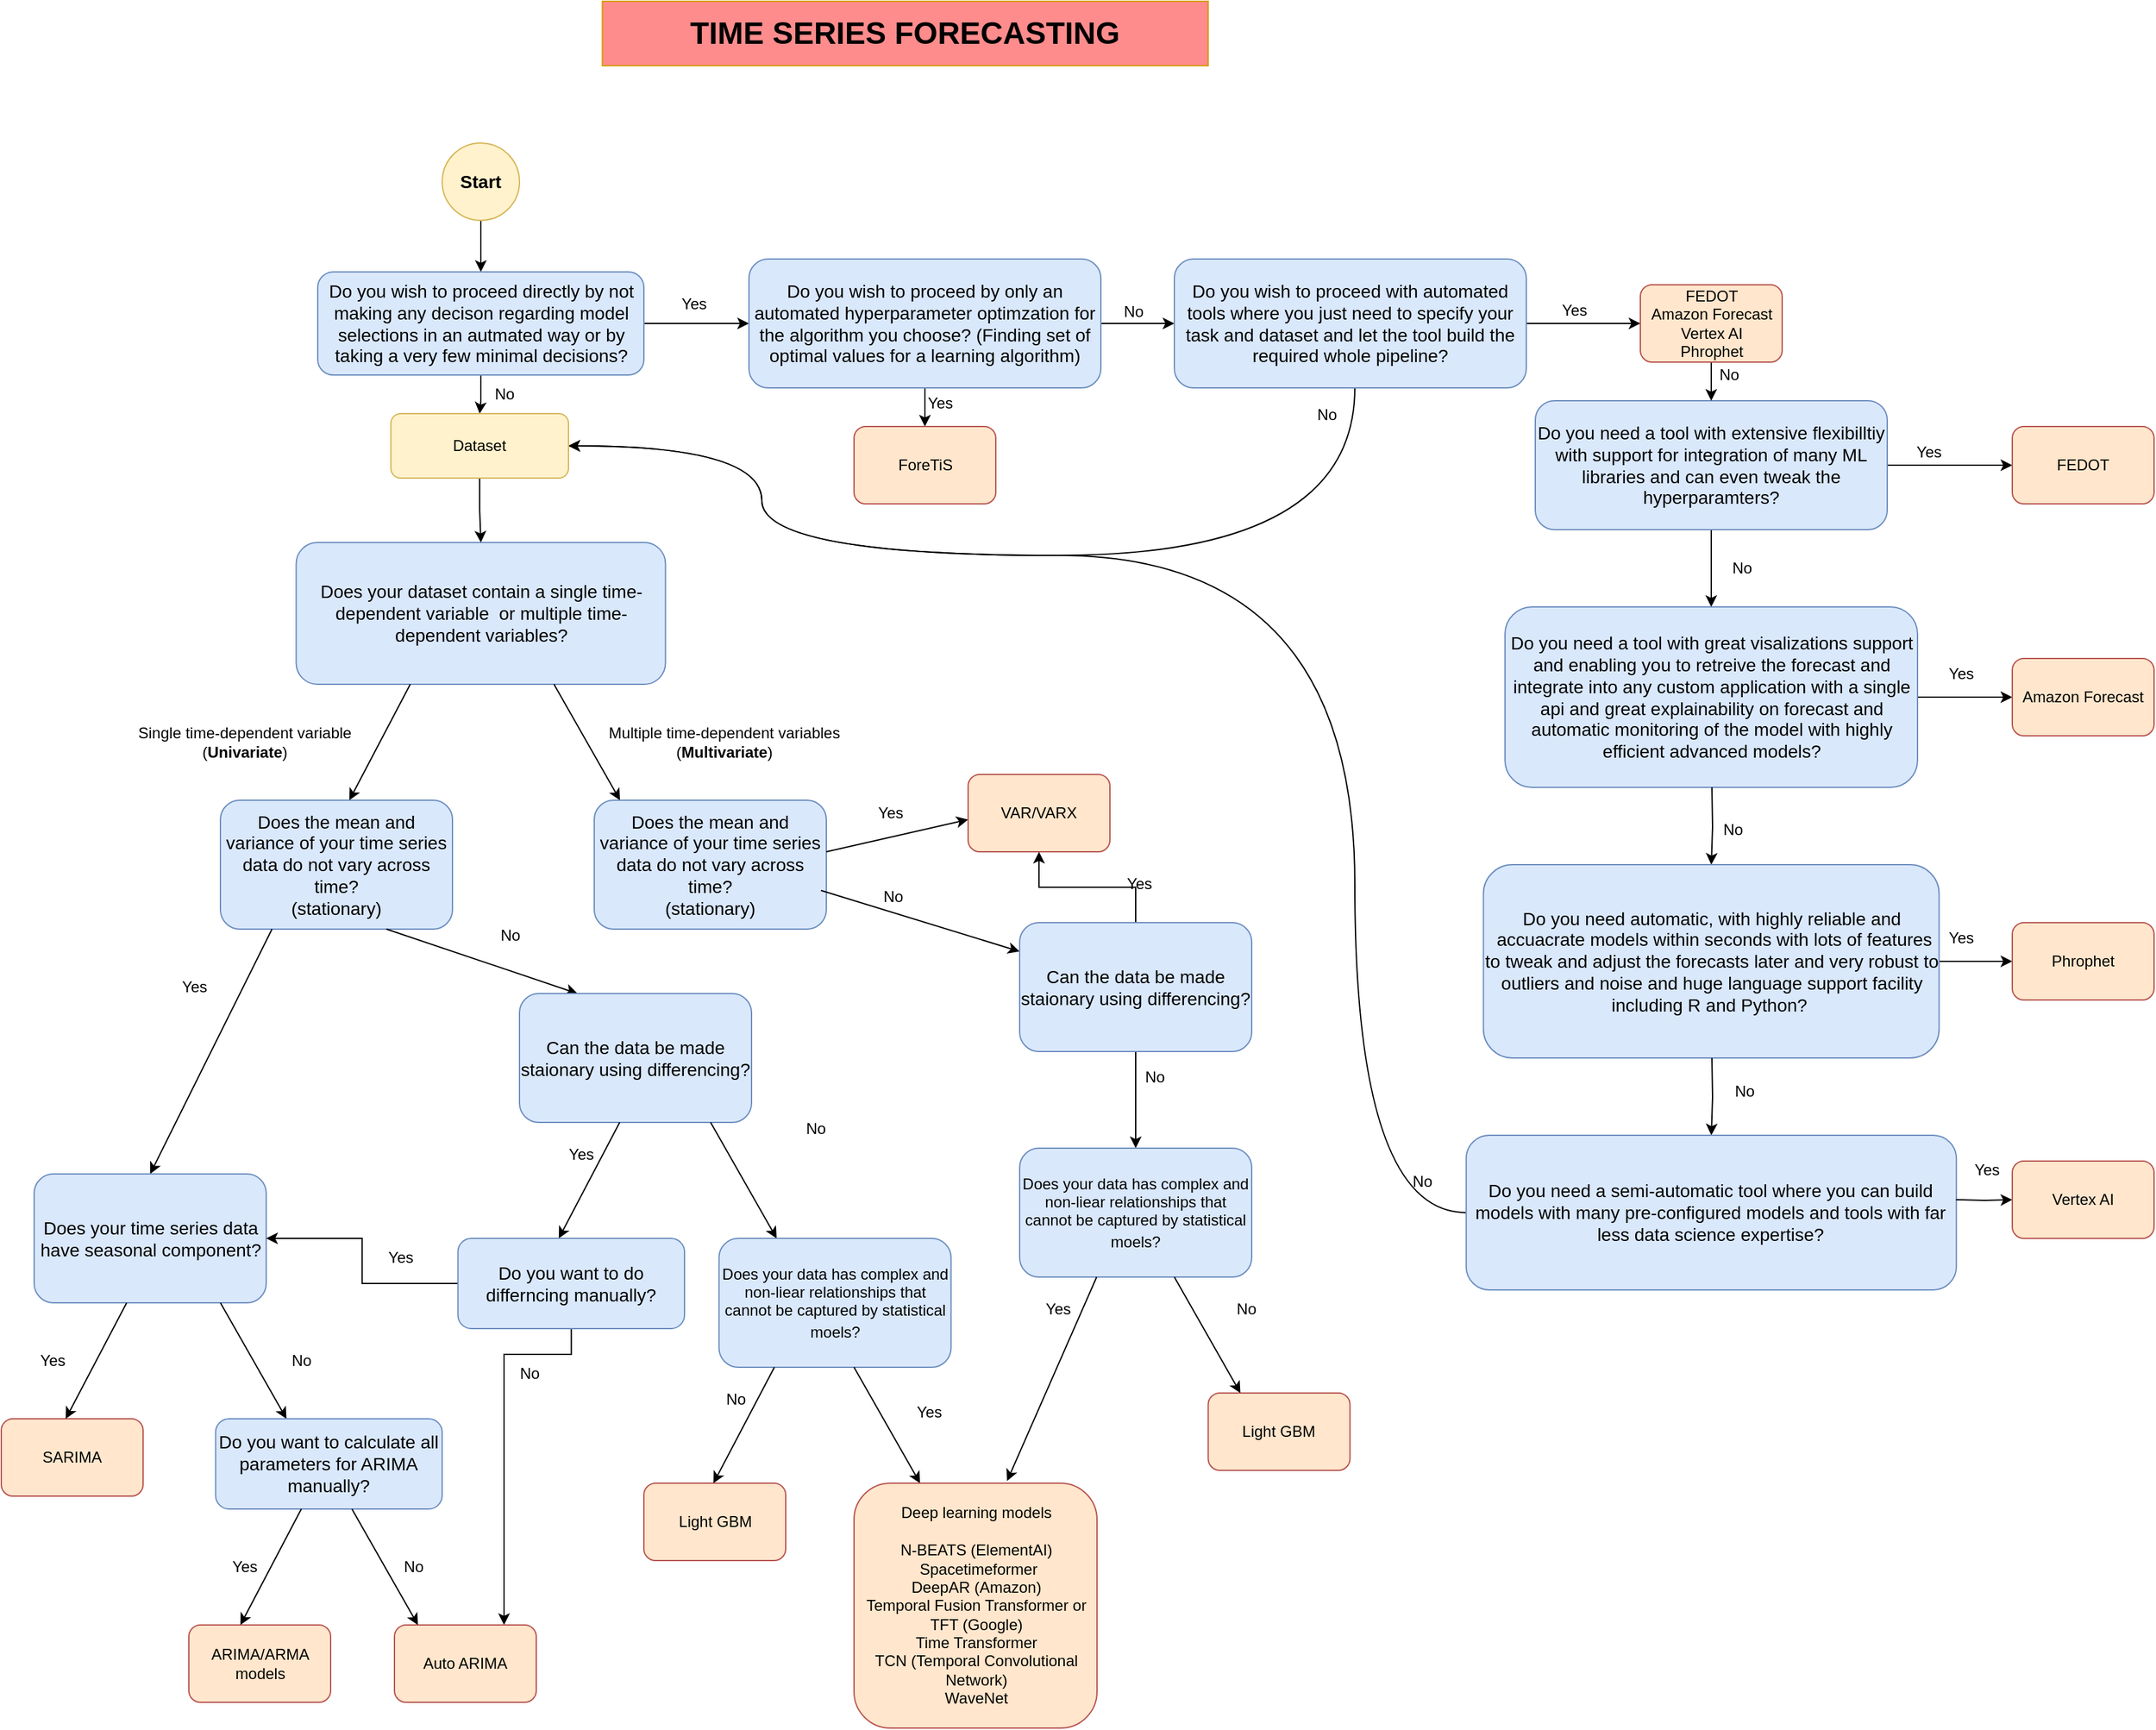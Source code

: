 <mxfile version="21.1.2" type="device" pages="2">
  <diagram id="4YQEj9phIGa9hC_3zy5d" name="Choosing the right algorithm">
    <mxGraphModel dx="3891" dy="3509" grid="1" gridSize="10" guides="1" tooltips="1" connect="1" arrows="1" fold="1" page="1" pageScale="1" pageWidth="850" pageHeight="1100" math="0" shadow="0">
      <root>
        <mxCell id="0" />
        <mxCell id="1" parent="0" />
        <mxCell id="2IgnmtEkopay_nHhhGiI-1" value="&lt;font style=&quot;font-size: 14px;&quot;&gt;Does your dataset contain a single time-dependent variable&amp;nbsp; or multiple time-dependent variables?&lt;/font&gt;&lt;span id=&quot;docs-internal-guid-f29b893a-7fff-4987-e6ef-42943b5d5c42&quot;&gt;&lt;/span&gt;" style="rounded=1;whiteSpace=wrap;html=1;fontSize=12;glass=0;strokeWidth=1;shadow=0;labelBackgroundColor=none;labelBorderColor=none;fillColor=#dae8fc;strokeColor=#6c8ebf;" parent="1" vertex="1">
          <mxGeometry x="258.75" y="120" width="286.5" height="110" as="geometry" />
        </mxCell>
        <mxCell id="2IgnmtEkopay_nHhhGiI-2" style="edgeStyle=orthogonalEdgeStyle;rounded=1;orthogonalLoop=1;jettySize=auto;html=1;labelBackgroundColor=none;fontColor=default;" parent="1" source="2IgnmtEkopay_nHhhGiI-3" edge="1">
          <mxGeometry relative="1" as="geometry">
            <mxPoint x="402.01" y="-90" as="targetPoint" />
          </mxGeometry>
        </mxCell>
        <mxCell id="2IgnmtEkopay_nHhhGiI-3" value="&lt;font style=&quot;font-size: 14px;&quot;&gt;Start&lt;/font&gt;" style="ellipse;whiteSpace=wrap;html=1;aspect=fixed;labelBackgroundColor=none;rounded=1;fillColor=#fff2cc;strokeColor=#d6b656;fontStyle=1" parent="1" vertex="1">
          <mxGeometry x="372" y="-190" width="60" height="60" as="geometry" />
        </mxCell>
        <mxCell id="qyvlEElABItlEMzK2cjT-1" value="" style="endArrow=classic;html=1;rounded=0;" parent="1" edge="1">
          <mxGeometry width="50" height="50" relative="1" as="geometry">
            <mxPoint x="458.75" y="230" as="sourcePoint" />
            <mxPoint x="510" y="320" as="targetPoint" />
          </mxGeometry>
        </mxCell>
        <mxCell id="ttj0mUhFQqshXacOGkfM-5" value="" style="edgeStyle=orthogonalEdgeStyle;rounded=0;orthogonalLoop=1;jettySize=auto;html=1;" parent="1" source="ttj0mUhFQqshXacOGkfM-1" target="ttj0mUhFQqshXacOGkfM-4" edge="1">
          <mxGeometry relative="1" as="geometry" />
        </mxCell>
        <mxCell id="ttj0mUhFQqshXacOGkfM-68" value="" style="edgeStyle=orthogonalEdgeStyle;rounded=0;orthogonalLoop=1;jettySize=auto;html=1;" parent="1" source="ttj0mUhFQqshXacOGkfM-1" target="ttj0mUhFQqshXacOGkfM-67" edge="1">
          <mxGeometry relative="1" as="geometry" />
        </mxCell>
        <mxCell id="ttj0mUhFQqshXacOGkfM-1" value="Do you wish to proceed directly by not making any decison regarding model selections in an autmated way or by taking a very few minimal decisions?" style="rounded=1;whiteSpace=wrap;html=1;fontSize=14;labelBackgroundColor=none;labelBorderColor=none;fillColor=#dae8fc;strokeColor=#6c8ebf;" parent="1" vertex="1">
          <mxGeometry x="275.5" y="-90" width="253" height="80" as="geometry" />
        </mxCell>
        <mxCell id="ttj0mUhFQqshXacOGkfM-9" value="" style="edgeStyle=orthogonalEdgeStyle;rounded=0;orthogonalLoop=1;jettySize=auto;html=1;" parent="1" source="ttj0mUhFQqshXacOGkfM-4" target="ttj0mUhFQqshXacOGkfM-8" edge="1">
          <mxGeometry relative="1" as="geometry" />
        </mxCell>
        <mxCell id="ttj0mUhFQqshXacOGkfM-12" value="" style="edgeStyle=orthogonalEdgeStyle;rounded=0;orthogonalLoop=1;jettySize=auto;html=1;" parent="1" source="ttj0mUhFQqshXacOGkfM-4" target="ttj0mUhFQqshXacOGkfM-11" edge="1">
          <mxGeometry relative="1" as="geometry" />
        </mxCell>
        <mxCell id="ttj0mUhFQqshXacOGkfM-4" value="Do you wish to proceed by only an automated hyperparameter optimzation for the algorithm you choose? (Finding set of optimal values for a learning algorithm)" style="rounded=1;whiteSpace=wrap;html=1;fontSize=14;labelBackgroundColor=none;labelBorderColor=none;fillColor=#dae8fc;strokeColor=#6c8ebf;" parent="1" vertex="1">
          <mxGeometry x="610" y="-100" width="273" height="100" as="geometry" />
        </mxCell>
        <mxCell id="ttj0mUhFQqshXacOGkfM-8" value="ForeTiS" style="rounded=1;whiteSpace=wrap;html=1;fontSize=12;glass=0;strokeWidth=1;shadow=0;labelBackgroundColor=none;labelBorderColor=none;fillColor=#FFE6CC;strokeColor=#b85450;" parent="1" vertex="1">
          <mxGeometry x="691.5" y="30" width="110" height="60" as="geometry" />
        </mxCell>
        <mxCell id="ttj0mUhFQqshXacOGkfM-22" value="" style="edgeStyle=orthogonalEdgeStyle;rounded=0;orthogonalLoop=1;jettySize=auto;html=1;" parent="1" source="ttj0mUhFQqshXacOGkfM-11" target="ttj0mUhFQqshXacOGkfM-21" edge="1">
          <mxGeometry relative="1" as="geometry" />
        </mxCell>
        <mxCell id="UJNGHUEvzthsAVmMcKSW-1" style="edgeStyle=orthogonalEdgeStyle;orthogonalLoop=1;jettySize=auto;html=1;entryX=1;entryY=0.5;entryDx=0;entryDy=0;curved=1;" parent="1" source="ttj0mUhFQqshXacOGkfM-11" target="ttj0mUhFQqshXacOGkfM-67" edge="1">
          <mxGeometry relative="1" as="geometry">
            <Array as="points">
              <mxPoint x="1080" y="130" />
              <mxPoint x="620" y="130" />
              <mxPoint x="620" y="45" />
            </Array>
          </mxGeometry>
        </mxCell>
        <mxCell id="ttj0mUhFQqshXacOGkfM-11" value="Do you wish to proceed with automated tools where you just need to specify your task and dataset and let the tool build the required whole pipeline?" style="rounded=1;whiteSpace=wrap;html=1;fontSize=14;labelBackgroundColor=none;labelBorderColor=none;fillColor=#dae8fc;strokeColor=#6c8ebf;" parent="1" vertex="1">
          <mxGeometry x="940" y="-100" width="273" height="100" as="geometry" />
        </mxCell>
        <mxCell id="ttj0mUhFQqshXacOGkfM-25" value="" style="edgeStyle=orthogonalEdgeStyle;rounded=0;orthogonalLoop=1;jettySize=auto;html=1;" parent="1" source="ttj0mUhFQqshXacOGkfM-18" target="ttj0mUhFQqshXacOGkfM-24" edge="1">
          <mxGeometry relative="1" as="geometry" />
        </mxCell>
        <mxCell id="ttj0mUhFQqshXacOGkfM-28" value="" style="edgeStyle=orthogonalEdgeStyle;rounded=0;orthogonalLoop=1;jettySize=auto;html=1;" parent="1" source="ttj0mUhFQqshXacOGkfM-18" target="ttj0mUhFQqshXacOGkfM-20" edge="1">
          <mxGeometry relative="1" as="geometry" />
        </mxCell>
        <mxCell id="ttj0mUhFQqshXacOGkfM-18" value="Do you need a tool with extensive flexibilltiy with support for integration of many ML libraries and can even tweak the hyperparamters?" style="rounded=1;whiteSpace=wrap;html=1;fontSize=14;labelBackgroundColor=none;labelBorderColor=none;fillColor=#dae8fc;strokeColor=#6c8ebf;" parent="1" vertex="1">
          <mxGeometry x="1220" y="10" width="273" height="100" as="geometry" />
        </mxCell>
        <mxCell id="ttj0mUhFQqshXacOGkfM-32" value="" style="edgeStyle=orthogonalEdgeStyle;rounded=0;orthogonalLoop=1;jettySize=auto;html=1;" parent="1" source="ttj0mUhFQqshXacOGkfM-20" target="ttj0mUhFQqshXacOGkfM-31" edge="1">
          <mxGeometry relative="1" as="geometry" />
        </mxCell>
        <mxCell id="ttj0mUhFQqshXacOGkfM-20" value="Do you need a tool with great visalizations support and enabling you to retreive the forecast and integrate into any custom application with a single api and great explainability on forecast and automatic monitoring of the model with highly efficient advanced models?" style="rounded=1;whiteSpace=wrap;html=1;fontSize=14;labelBackgroundColor=none;labelBorderColor=none;fillColor=#dae8fc;strokeColor=#6c8ebf;" parent="1" vertex="1">
          <mxGeometry x="1196.5" y="170" width="320" height="140" as="geometry" />
        </mxCell>
        <mxCell id="ttj0mUhFQqshXacOGkfM-23" value="" style="edgeStyle=orthogonalEdgeStyle;rounded=0;orthogonalLoop=1;jettySize=auto;html=1;" parent="1" source="ttj0mUhFQqshXacOGkfM-21" target="ttj0mUhFQqshXacOGkfM-18" edge="1">
          <mxGeometry relative="1" as="geometry" />
        </mxCell>
        <mxCell id="ttj0mUhFQqshXacOGkfM-21" value="FEDOT&lt;br&gt;Amazon Forecast&lt;br&gt;Vertex AI&lt;br&gt;Phrophet" style="rounded=1;whiteSpace=wrap;html=1;fontSize=12;glass=0;strokeWidth=1;shadow=0;labelBackgroundColor=none;labelBorderColor=none;fillColor=#FFE6CC;strokeColor=#b85450;" parent="1" vertex="1">
          <mxGeometry x="1301.5" y="-80" width="110" height="60" as="geometry" />
        </mxCell>
        <UserObject label="FEDOT" link="https://github.com/aimclub/FEDOT" linkTarget="_blank" id="ttj0mUhFQqshXacOGkfM-24">
          <mxCell style="rounded=1;whiteSpace=wrap;html=1;fontSize=12;glass=0;strokeWidth=1;shadow=0;labelBackgroundColor=none;labelBorderColor=none;fillColor=#FFE6CC;strokeColor=#b85450;" parent="1" vertex="1">
            <mxGeometry x="1590" y="30" width="110" height="60" as="geometry" />
          </mxCell>
        </UserObject>
        <UserObject label="Amazon Forecast" link="https://aws.amazon.com/forecast/" linkTarget="_blank" id="ttj0mUhFQqshXacOGkfM-31">
          <mxCell style="rounded=1;whiteSpace=wrap;html=1;fontSize=12;glass=0;strokeWidth=1;shadow=0;labelBackgroundColor=none;labelBorderColor=none;fillColor=#FFE6CC;strokeColor=#b85450;" parent="1" vertex="1">
            <mxGeometry x="1590" y="210" width="110" height="60" as="geometry" />
          </mxCell>
        </UserObject>
        <mxCell id="ttj0mUhFQqshXacOGkfM-33" value="" style="edgeStyle=orthogonalEdgeStyle;rounded=0;orthogonalLoop=1;jettySize=auto;html=1;" parent="1" target="ttj0mUhFQqshXacOGkfM-35" edge="1">
          <mxGeometry relative="1" as="geometry">
            <mxPoint x="1357" y="310" as="sourcePoint" />
          </mxGeometry>
        </mxCell>
        <mxCell id="ttj0mUhFQqshXacOGkfM-38" value="" style="edgeStyle=orthogonalEdgeStyle;rounded=0;orthogonalLoop=1;jettySize=auto;html=1;" parent="1" source="ttj0mUhFQqshXacOGkfM-35" target="ttj0mUhFQqshXacOGkfM-37" edge="1">
          <mxGeometry relative="1" as="geometry" />
        </mxCell>
        <mxCell id="ttj0mUhFQqshXacOGkfM-35" value="Do you need automatic, with highly reliable and&lt;br&gt;&amp;nbsp;accuacrate models within seconds with lots of features to tweak and adjust the forecasts later and very robust to outliers and noise and huge language support facility including R and Python?&amp;nbsp;" style="rounded=1;whiteSpace=wrap;html=1;fontSize=14;labelBackgroundColor=none;labelBorderColor=none;fillColor=#dae8fc;strokeColor=#6c8ebf;" parent="1" vertex="1">
          <mxGeometry x="1179.75" y="370" width="353.5" height="150" as="geometry" />
        </mxCell>
        <UserObject label="Phrophet" link="https://facebook.github.io/prophet/" linkTarget="_blank" id="ttj0mUhFQqshXacOGkfM-37">
          <mxCell style="rounded=1;whiteSpace=wrap;html=1;fontSize=12;glass=0;strokeWidth=1;shadow=0;labelBackgroundColor=none;labelBorderColor=none;fillColor=#FFE6CC;strokeColor=#b85450;" parent="1" vertex="1">
            <mxGeometry x="1590" y="415" width="110" height="60" as="geometry" />
          </mxCell>
        </UserObject>
        <mxCell id="ttj0mUhFQqshXacOGkfM-39" value="" style="edgeStyle=orthogonalEdgeStyle;rounded=0;orthogonalLoop=1;jettySize=auto;html=1;" parent="1" target="ttj0mUhFQqshXacOGkfM-41" edge="1">
          <mxGeometry relative="1" as="geometry">
            <mxPoint x="1357" y="520" as="sourcePoint" />
          </mxGeometry>
        </mxCell>
        <mxCell id="UJNGHUEvzthsAVmMcKSW-4" style="edgeStyle=orthogonalEdgeStyle;orthogonalLoop=1;jettySize=auto;html=1;entryX=1;entryY=0.5;entryDx=0;entryDy=0;curved=1;" parent="1" source="ttj0mUhFQqshXacOGkfM-41" target="ttj0mUhFQqshXacOGkfM-67" edge="1">
          <mxGeometry relative="1" as="geometry">
            <mxPoint x="1080" y="120" as="targetPoint" />
            <Array as="points">
              <mxPoint x="1080" y="640" />
              <mxPoint x="1080" y="130" />
              <mxPoint x="620" y="130" />
              <mxPoint x="620" y="45" />
            </Array>
          </mxGeometry>
        </mxCell>
        <mxCell id="ttj0mUhFQqshXacOGkfM-41" value="Do you need a semi-automatic tool where you can build models with many pre-configured models and tools with far less data science expertise?" style="rounded=1;whiteSpace=wrap;html=1;fontSize=14;labelBackgroundColor=none;labelBorderColor=none;fillColor=#dae8fc;strokeColor=#6c8ebf;" parent="1" vertex="1">
          <mxGeometry x="1166.38" y="580" width="380.25" height="120" as="geometry" />
        </mxCell>
        <mxCell id="ttj0mUhFQqshXacOGkfM-42" value="" style="edgeStyle=orthogonalEdgeStyle;rounded=0;orthogonalLoop=1;jettySize=auto;html=1;" parent="1" target="ttj0mUhFQqshXacOGkfM-43" edge="1">
          <mxGeometry relative="1" as="geometry">
            <mxPoint x="1546.38" y="630" as="sourcePoint" />
          </mxGeometry>
        </mxCell>
        <UserObject label="Vertex AI" link="https://cloud.google.com/vertex-ai" linkTarget="_blank" id="ttj0mUhFQqshXacOGkfM-43">
          <mxCell style="rounded=1;whiteSpace=wrap;html=1;fontSize=12;glass=0;strokeWidth=1;shadow=0;labelBackgroundColor=none;labelBorderColor=none;fillColor=#FFE6CC;strokeColor=#b85450;" parent="1" vertex="1">
            <mxGeometry x="1590" y="600" width="110" height="60" as="geometry" />
          </mxCell>
        </UserObject>
        <mxCell id="ttj0mUhFQqshXacOGkfM-47" value="&lt;font style=&quot;font-size: 12px;&quot;&gt;No&lt;/font&gt;" style="edgeLabel;html=1;align=center;verticalAlign=middle;resizable=0;points=[];fontSize=11;labelBackgroundColor=none;" parent="1" connectable="0" vertex="1">
          <mxGeometry x="1379.997" y="340.0" as="geometry">
            <mxPoint x="2" y="206" as="offset" />
          </mxGeometry>
        </mxCell>
        <mxCell id="ttj0mUhFQqshXacOGkfM-51" value="&lt;font style=&quot;font-size: 12px;&quot;&gt;No&lt;/font&gt;" style="edgeLabel;html=1;align=center;verticalAlign=middle;resizable=0;points=[];fontSize=11;labelBackgroundColor=none;" parent="1" connectable="0" vertex="1">
          <mxGeometry x="739.997" y="130.0" as="geometry">
            <mxPoint x="168" y="-189" as="offset" />
          </mxGeometry>
        </mxCell>
        <mxCell id="ttj0mUhFQqshXacOGkfM-52" value="&lt;font style=&quot;font-size: 12px;&quot;&gt;No&lt;/font&gt;" style="edgeLabel;html=1;align=center;verticalAlign=middle;resizable=0;points=[];fontSize=11;labelBackgroundColor=none;" parent="1" connectable="0" vertex="1">
          <mxGeometry x="1369.997" y="-10.0" as="geometry" />
        </mxCell>
        <mxCell id="ttj0mUhFQqshXacOGkfM-53" value="&lt;font style=&quot;font-size: 12px;&quot;&gt;No&lt;/font&gt;" style="edgeLabel;html=1;align=center;verticalAlign=middle;resizable=0;points=[];fontSize=11;labelBackgroundColor=none;" parent="1" connectable="0" vertex="1">
          <mxGeometry x="1379.997" y="140.0" as="geometry" />
        </mxCell>
        <mxCell id="ttj0mUhFQqshXacOGkfM-55" value="&lt;font style=&quot;font-size: 12px;&quot;&gt;Yes&lt;/font&gt;" style="edgeLabel;html=1;align=center;verticalAlign=middle;resizable=0;points=[];fontSize=11;labelBackgroundColor=none;" parent="1" connectable="0" vertex="1">
          <mxGeometry x="780" y="130" as="geometry">
            <mxPoint x="-22" y="-118" as="offset" />
          </mxGeometry>
        </mxCell>
        <mxCell id="ttj0mUhFQqshXacOGkfM-56" value="&lt;font style=&quot;font-size: 12px;&quot;&gt;Yes&lt;/font&gt;" style="edgeLabel;html=1;align=center;verticalAlign=middle;resizable=0;points=[];fontSize=11;labelBackgroundColor=none;" parent="1" connectable="0" vertex="1">
          <mxGeometry x="1250" y="-60" as="geometry" />
        </mxCell>
        <mxCell id="ttj0mUhFQqshXacOGkfM-58" value="&lt;font style=&quot;font-size: 12px;&quot;&gt;Yes&lt;/font&gt;" style="edgeLabel;html=1;align=center;verticalAlign=middle;resizable=0;points=[];fontSize=11;labelBackgroundColor=none;" parent="1" connectable="0" vertex="1">
          <mxGeometry x="1340" y="410" as="geometry">
            <mxPoint x="185" y="-360" as="offset" />
          </mxGeometry>
        </mxCell>
        <mxCell id="ttj0mUhFQqshXacOGkfM-59" value="&lt;font style=&quot;font-size: 12px;&quot;&gt;Yes&lt;/font&gt;" style="edgeLabel;html=1;align=center;verticalAlign=middle;resizable=0;points=[];fontSize=11;labelBackgroundColor=none;" parent="1" connectable="0" vertex="1">
          <mxGeometry x="710" y="670" as="geometry">
            <mxPoint x="840" y="-243" as="offset" />
          </mxGeometry>
        </mxCell>
        <mxCell id="ttj0mUhFQqshXacOGkfM-69" value="" style="edgeStyle=orthogonalEdgeStyle;rounded=0;orthogonalLoop=1;jettySize=auto;html=1;" parent="1" source="ttj0mUhFQqshXacOGkfM-67" target="2IgnmtEkopay_nHhhGiI-1" edge="1">
          <mxGeometry relative="1" as="geometry" />
        </mxCell>
        <mxCell id="ttj0mUhFQqshXacOGkfM-67" value="Dataset" style="rounded=1;whiteSpace=wrap;html=1;fontSize=12;glass=0;strokeWidth=1;shadow=0;labelBackgroundColor=none;labelBorderColor=none;fillColor=#fff2cc;strokeColor=#d6b656;" parent="1" vertex="1">
          <mxGeometry x="332.24" y="20" width="137.76" height="50" as="geometry" />
        </mxCell>
        <mxCell id="ttj0mUhFQqshXacOGkfM-79" value="&lt;font style=&quot;font-size: 12px;&quot;&gt;Yes&lt;/font&gt;" style="edgeLabel;html=1;align=center;verticalAlign=middle;resizable=0;points=[];fontSize=11;labelBackgroundColor=none;" parent="1" connectable="0" vertex="1">
          <mxGeometry x="730" y="850" as="geometry">
            <mxPoint x="840" y="-243" as="offset" />
          </mxGeometry>
        </mxCell>
        <mxCell id="ttj0mUhFQqshXacOGkfM-80" value="&lt;font style=&quot;font-size: 12px;&quot;&gt;Yes&lt;/font&gt;" style="edgeLabel;html=1;align=center;verticalAlign=middle;resizable=0;points=[];fontSize=11;labelBackgroundColor=none;" parent="1" connectable="0" vertex="1">
          <mxGeometry x="710" y="465" as="geometry">
            <mxPoint x="840" y="-243" as="offset" />
          </mxGeometry>
        </mxCell>
        <mxCell id="ttj0mUhFQqshXacOGkfM-81" value="" style="endArrow=classic;html=1;rounded=0;" parent="1" edge="1">
          <mxGeometry width="50" height="50" relative="1" as="geometry">
            <mxPoint x="347.25" y="230" as="sourcePoint" />
            <mxPoint x="300" y="320" as="targetPoint" />
          </mxGeometry>
        </mxCell>
        <mxCell id="ttj0mUhFQqshXacOGkfM-84" value="Single time-dependent variable (&lt;b&gt;Univariate&lt;/b&gt;)" style="text;html=1;strokeColor=none;fillColor=none;align=center;verticalAlign=middle;whiteSpace=wrap;rounded=0;" parent="1" vertex="1">
          <mxGeometry x="130" y="260" width="178.25" height="30" as="geometry" />
        </mxCell>
        <mxCell id="ttj0mUhFQqshXacOGkfM-85" value="Multiple time-dependent variables (&lt;b&gt;Multivariate&lt;/b&gt;)" style="text;html=1;strokeColor=none;fillColor=none;align=center;verticalAlign=middle;whiteSpace=wrap;rounded=0;" parent="1" vertex="1">
          <mxGeometry x="492" y="260" width="198" height="30" as="geometry" />
        </mxCell>
        <mxCell id="ttj0mUhFQqshXacOGkfM-86" value="&lt;span style=&quot;font-size: 14px;&quot;&gt;Does the mean and variance of your time series data do not vary across time?&lt;br&gt;(stationary)&lt;br&gt;&lt;/span&gt;" style="rounded=1;whiteSpace=wrap;html=1;fontSize=12;glass=0;strokeWidth=1;shadow=0;labelBackgroundColor=none;labelBorderColor=none;fillColor=#dae8fc;strokeColor=#6c8ebf;" parent="1" vertex="1">
          <mxGeometry x="200" y="320" width="180" height="100" as="geometry" />
        </mxCell>
        <mxCell id="ttj0mUhFQqshXacOGkfM-87" value="" style="endArrow=classic;html=1;rounded=0;entryX=0.5;entryY=0;entryDx=0;entryDy=0;" parent="1" target="ttj0mUhFQqshXacOGkfM-89" edge="1">
          <mxGeometry width="50" height="50" relative="1" as="geometry">
            <mxPoint x="240" y="420" as="sourcePoint" />
            <mxPoint x="192.75" y="510" as="targetPoint" />
          </mxGeometry>
        </mxCell>
        <mxCell id="ttj0mUhFQqshXacOGkfM-88" value="SARIMA" style="rounded=1;whiteSpace=wrap;html=1;fontSize=12;glass=0;strokeWidth=1;shadow=0;labelBackgroundColor=none;labelBorderColor=none;fillColor=#FFE6CC;strokeColor=#b85450;" parent="1" vertex="1">
          <mxGeometry x="30" y="800" width="110" height="60" as="geometry" />
        </mxCell>
        <mxCell id="ttj0mUhFQqshXacOGkfM-89" value="&lt;span style=&quot;font-size: 14px;&quot;&gt;Does your time series data have seasonal component?&lt;br&gt;&lt;/span&gt;" style="rounded=1;whiteSpace=wrap;html=1;fontSize=12;glass=0;strokeWidth=1;shadow=0;labelBackgroundColor=none;labelBorderColor=none;fillColor=#dae8fc;strokeColor=#6c8ebf;" parent="1" vertex="1">
          <mxGeometry x="55.5" y="610" width="180" height="100" as="geometry" />
        </mxCell>
        <mxCell id="ttj0mUhFQqshXacOGkfM-123" value="&lt;font style=&quot;font-size: 12px;&quot;&gt;No&lt;/font&gt;" style="edgeLabel;html=1;align=center;verticalAlign=middle;resizable=0;points=[];fontSize=11;labelBackgroundColor=none;" parent="1" connectable="0" vertex="1">
          <mxGeometry x="704.25" y="440" as="geometry">
            <mxPoint x="668" y="-97" as="offset" />
          </mxGeometry>
        </mxCell>
        <mxCell id="ttj0mUhFQqshXacOGkfM-124" value="&lt;font style=&quot;font-size: 12px;&quot;&gt;No&lt;/font&gt;" style="edgeLabel;html=1;align=center;verticalAlign=middle;resizable=0;points=[];fontSize=11;labelBackgroundColor=none;" parent="1" connectable="0" vertex="1">
          <mxGeometry x="564.25" y="520" as="geometry">
            <mxPoint x="-145" y="-515" as="offset" />
          </mxGeometry>
        </mxCell>
        <mxCell id="ttj0mUhFQqshXacOGkfM-129" value="" style="endArrow=classic;html=1;rounded=0;" parent="1" edge="1">
          <mxGeometry width="50" height="50" relative="1" as="geometry">
            <mxPoint x="127.25" y="710" as="sourcePoint" />
            <mxPoint x="80" y="800" as="targetPoint" />
          </mxGeometry>
        </mxCell>
        <mxCell id="ttj0mUhFQqshXacOGkfM-130" value="ARIMA/ARMA models" style="rounded=1;whiteSpace=wrap;html=1;fontSize=12;glass=0;strokeWidth=1;shadow=0;labelBackgroundColor=none;labelBorderColor=none;fillColor=#FFE6CC;strokeColor=#b85450;" parent="1" vertex="1">
          <mxGeometry x="175.5" y="960" width="110" height="60" as="geometry" />
        </mxCell>
        <mxCell id="ttj0mUhFQqshXacOGkfM-131" value="Yes" style="text;html=1;strokeColor=none;fillColor=none;align=center;verticalAlign=middle;whiteSpace=wrap;rounded=0;" parent="1" vertex="1">
          <mxGeometry x="40" y="740" width="60" height="30" as="geometry" />
        </mxCell>
        <mxCell id="ttj0mUhFQqshXacOGkfM-132" value="Yes" style="text;html=1;strokeColor=none;fillColor=none;align=center;verticalAlign=middle;whiteSpace=wrap;rounded=0;" parent="1" vertex="1">
          <mxGeometry x="150" y="450" width="60" height="30" as="geometry" />
        </mxCell>
        <mxCell id="ttj0mUhFQqshXacOGkfM-133" value="" style="endArrow=classic;html=1;rounded=0;entryX=0.25;entryY=0;entryDx=0;entryDy=0;" parent="1" target="ttj0mUhFQqshXacOGkfM-136" edge="1">
          <mxGeometry width="50" height="50" relative="1" as="geometry">
            <mxPoint x="328.75" y="420" as="sourcePoint" />
            <mxPoint x="380" y="510" as="targetPoint" />
          </mxGeometry>
        </mxCell>
        <mxCell id="ttj0mUhFQqshXacOGkfM-134" value="No" style="text;html=1;strokeColor=none;fillColor=none;align=center;verticalAlign=middle;whiteSpace=wrap;rounded=0;" parent="1" vertex="1">
          <mxGeometry x="395" y="410" width="60" height="30" as="geometry" />
        </mxCell>
        <mxCell id="ttj0mUhFQqshXacOGkfM-136" value="&lt;span style=&quot;font-size: 14px;&quot;&gt;Can the data be made staionary using differencing?&lt;br&gt;&lt;/span&gt;" style="rounded=1;whiteSpace=wrap;html=1;fontSize=12;glass=0;strokeWidth=1;shadow=0;labelBackgroundColor=none;labelBorderColor=none;fillColor=#dae8fc;strokeColor=#6c8ebf;" parent="1" vertex="1">
          <mxGeometry x="432" y="470" width="180" height="100" as="geometry" />
        </mxCell>
        <mxCell id="ttj0mUhFQqshXacOGkfM-138" value="" style="endArrow=classic;html=1;rounded=0;" parent="1" edge="1">
          <mxGeometry width="50" height="50" relative="1" as="geometry">
            <mxPoint x="200" y="710" as="sourcePoint" />
            <mxPoint x="251.25" y="800" as="targetPoint" />
          </mxGeometry>
        </mxCell>
        <mxCell id="ttj0mUhFQqshXacOGkfM-139" value="No" style="text;html=1;strokeColor=none;fillColor=none;align=center;verticalAlign=middle;whiteSpace=wrap;rounded=0;" parent="1" vertex="1">
          <mxGeometry x="233" y="740" width="60" height="30" as="geometry" />
        </mxCell>
        <mxCell id="ttj0mUhFQqshXacOGkfM-141" value="Yes" style="text;html=1;strokeColor=none;fillColor=none;align=center;verticalAlign=middle;whiteSpace=wrap;rounded=0;" parent="1" vertex="1">
          <mxGeometry x="410" y="580" width="140" height="30" as="geometry" />
        </mxCell>
        <mxCell id="ttj0mUhFQqshXacOGkfM-142" value="" style="endArrow=classic;html=1;rounded=0;" parent="1" edge="1">
          <mxGeometry width="50" height="50" relative="1" as="geometry">
            <mxPoint x="580.25" y="570" as="sourcePoint" />
            <mxPoint x="631.5" y="660" as="targetPoint" />
          </mxGeometry>
        </mxCell>
        <mxCell id="ttj0mUhFQqshXacOGkfM-143" value="No" style="text;html=1;strokeColor=none;fillColor=none;align=center;verticalAlign=middle;whiteSpace=wrap;rounded=0;" parent="1" vertex="1">
          <mxGeometry x="631.5" y="560" width="60" height="30" as="geometry" />
        </mxCell>
        <mxCell id="ttj0mUhFQqshXacOGkfM-149" value="" style="endArrow=classic;html=1;rounded=0;" parent="1" edge="1">
          <mxGeometry width="50" height="50" relative="1" as="geometry">
            <mxPoint x="509.72" y="570" as="sourcePoint" />
            <mxPoint x="462.47" y="660" as="targetPoint" />
          </mxGeometry>
        </mxCell>
        <mxCell id="ttj0mUhFQqshXacOGkfM-152" style="edgeStyle=orthogonalEdgeStyle;rounded=0;orthogonalLoop=1;jettySize=auto;html=1;entryX=1;entryY=0.5;entryDx=0;entryDy=0;" parent="1" source="ttj0mUhFQqshXacOGkfM-150" target="ttj0mUhFQqshXacOGkfM-89" edge="1">
          <mxGeometry relative="1" as="geometry" />
        </mxCell>
        <mxCell id="ttj0mUhFQqshXacOGkfM-156" value="" style="edgeStyle=orthogonalEdgeStyle;rounded=0;orthogonalLoop=1;jettySize=auto;html=1;" parent="1" source="ttj0mUhFQqshXacOGkfM-150" target="ttj0mUhFQqshXacOGkfM-155" edge="1">
          <mxGeometry relative="1" as="geometry">
            <Array as="points">
              <mxPoint x="472" y="750" />
              <mxPoint x="420" y="750" />
            </Array>
          </mxGeometry>
        </mxCell>
        <mxCell id="ttj0mUhFQqshXacOGkfM-150" value="&lt;span style=&quot;font-size: 14px;&quot;&gt;Do you want to do differncing manually?&lt;br&gt;&lt;/span&gt;" style="rounded=1;whiteSpace=wrap;html=1;fontSize=12;glass=0;strokeWidth=1;shadow=0;labelBackgroundColor=none;labelBorderColor=none;fillColor=#dae8fc;strokeColor=#6c8ebf;" parent="1" vertex="1">
          <mxGeometry x="384.25" y="660" width="175.75" height="70" as="geometry" />
        </mxCell>
        <mxCell id="ttj0mUhFQqshXacOGkfM-153" value="Yes" style="text;html=1;strokeColor=none;fillColor=none;align=center;verticalAlign=middle;whiteSpace=wrap;rounded=0;" parent="1" vertex="1">
          <mxGeometry x="270" y="660" width="140" height="30" as="geometry" />
        </mxCell>
        <mxCell id="ttj0mUhFQqshXacOGkfM-155" value="Auto ARIMA" style="rounded=1;whiteSpace=wrap;html=1;fontSize=12;glass=0;strokeWidth=1;shadow=0;labelBackgroundColor=none;labelBorderColor=none;fillColor=#FFE6CC;strokeColor=#b85450;" parent="1" vertex="1">
          <mxGeometry x="335" y="960" width="110" height="60" as="geometry" />
        </mxCell>
        <mxCell id="ttj0mUhFQqshXacOGkfM-157" value="No" style="text;html=1;strokeColor=none;fillColor=none;align=center;verticalAlign=middle;whiteSpace=wrap;rounded=0;" parent="1" vertex="1">
          <mxGeometry x="409.99" y="750" width="60" height="30" as="geometry" />
        </mxCell>
        <mxCell id="ttj0mUhFQqshXacOGkfM-158" value="&lt;span style=&quot;font-size: 14px;&quot;&gt;Do you want to calculate all parameters for ARIMA manually?&lt;br&gt;&lt;/span&gt;" style="rounded=1;whiteSpace=wrap;html=1;fontSize=12;glass=0;strokeWidth=1;shadow=0;labelBackgroundColor=none;labelBorderColor=none;fillColor=#dae8fc;strokeColor=#6c8ebf;" parent="1" vertex="1">
          <mxGeometry x="196.25" y="800" width="175.75" height="70" as="geometry" />
        </mxCell>
        <mxCell id="ttj0mUhFQqshXacOGkfM-159" value="" style="endArrow=classic;html=1;rounded=0;" parent="1" edge="1">
          <mxGeometry width="50" height="50" relative="1" as="geometry">
            <mxPoint x="262.75" y="870" as="sourcePoint" />
            <mxPoint x="215.5" y="960" as="targetPoint" />
          </mxGeometry>
        </mxCell>
        <mxCell id="ttj0mUhFQqshXacOGkfM-160" value="Yes" style="text;html=1;strokeColor=none;fillColor=none;align=center;verticalAlign=middle;whiteSpace=wrap;rounded=0;" parent="1" vertex="1">
          <mxGeometry x="189.12" y="900" width="60" height="30" as="geometry" />
        </mxCell>
        <mxCell id="ttj0mUhFQqshXacOGkfM-161" value="" style="endArrow=classic;html=1;rounded=0;" parent="1" edge="1">
          <mxGeometry width="50" height="50" relative="1" as="geometry">
            <mxPoint x="302" y="870" as="sourcePoint" />
            <mxPoint x="353.25" y="960" as="targetPoint" />
          </mxGeometry>
        </mxCell>
        <mxCell id="ttj0mUhFQqshXacOGkfM-162" value="No" style="text;html=1;strokeColor=none;fillColor=none;align=center;verticalAlign=middle;whiteSpace=wrap;rounded=0;" parent="1" vertex="1">
          <mxGeometry x="320" y="900" width="60" height="30" as="geometry" />
        </mxCell>
        <mxCell id="ttj0mUhFQqshXacOGkfM-163" value="Light GBM" style="rounded=1;whiteSpace=wrap;html=1;fontSize=12;glass=0;strokeWidth=1;shadow=0;labelBackgroundColor=none;labelBorderColor=none;fillColor=#FFE6CC;strokeColor=#b85450;" parent="1" vertex="1">
          <mxGeometry x="528.5" y="850" width="110" height="60" as="geometry" />
        </mxCell>
        <mxCell id="ttj0mUhFQqshXacOGkfM-164" value="Does your data has complex and non-liear relationships that cannot be captured by statistical moels?&lt;span style=&quot;font-size: 14px;&quot;&gt;&lt;br&gt;&lt;/span&gt;" style="rounded=1;whiteSpace=wrap;html=1;fontSize=12;glass=0;strokeWidth=1;shadow=0;labelBackgroundColor=none;labelBorderColor=none;fillColor=#dae8fc;strokeColor=#6c8ebf;" parent="1" vertex="1">
          <mxGeometry x="586.77" y="660" width="180" height="100" as="geometry" />
        </mxCell>
        <mxCell id="ttj0mUhFQqshXacOGkfM-165" value="" style="endArrow=classic;html=1;rounded=0;" parent="1" edge="1">
          <mxGeometry width="50" height="50" relative="1" as="geometry">
            <mxPoint x="629.72" y="760" as="sourcePoint" />
            <mxPoint x="582.47" y="850" as="targetPoint" />
          </mxGeometry>
        </mxCell>
        <mxCell id="ttj0mUhFQqshXacOGkfM-166" value="No" style="text;html=1;strokeColor=none;fillColor=none;align=center;verticalAlign=middle;whiteSpace=wrap;rounded=0;" parent="1" vertex="1">
          <mxGeometry x="530" y="770" width="140" height="30" as="geometry" />
        </mxCell>
        <mxCell id="ttj0mUhFQqshXacOGkfM-167" value="" style="endArrow=classic;html=1;rounded=0;" parent="1" edge="1">
          <mxGeometry width="50" height="50" relative="1" as="geometry">
            <mxPoint x="691.5" y="760" as="sourcePoint" />
            <mxPoint x="742.75" y="850" as="targetPoint" />
          </mxGeometry>
        </mxCell>
        <mxCell id="ttj0mUhFQqshXacOGkfM-168" value="Yes" style="text;html=1;strokeColor=none;fillColor=none;align=center;verticalAlign=middle;whiteSpace=wrap;rounded=0;" parent="1" vertex="1">
          <mxGeometry x="720" y="780" width="60" height="30" as="geometry" />
        </mxCell>
        <mxCell id="ttj0mUhFQqshXacOGkfM-169" value="Deep learning models&lt;br&gt;&lt;br&gt;N-BEATS (ElementAI)&lt;br&gt;&amp;nbsp;Spacetimeformer&lt;br&gt;DeepAR (Amazon)&lt;br&gt;Temporal Fusion Transformer or TFT (Google) &lt;br&gt;Time Transformer &lt;br&gt;TCN (Temporal Convolutional Network) &lt;br&gt;WaveNet" style="rounded=1;whiteSpace=wrap;html=1;fontSize=12;glass=0;strokeWidth=1;shadow=0;labelBackgroundColor=none;labelBorderColor=none;fillColor=#FFE6CC;strokeColor=#b85450;" parent="1" vertex="1">
          <mxGeometry x="691.5" y="850" width="188.5" height="190" as="geometry" />
        </mxCell>
        <mxCell id="ttj0mUhFQqshXacOGkfM-170" value="&lt;span style=&quot;font-size: 14px;&quot;&gt;Does the mean and variance of your time series data do not vary across time?&lt;br&gt;(stationary)&lt;br&gt;&lt;/span&gt;" style="rounded=1;whiteSpace=wrap;html=1;fontSize=12;glass=0;strokeWidth=1;shadow=0;labelBackgroundColor=none;labelBorderColor=none;fillColor=#dae8fc;strokeColor=#6c8ebf;" parent="1" vertex="1">
          <mxGeometry x="490" y="320" width="180" height="100" as="geometry" />
        </mxCell>
        <mxCell id="ttj0mUhFQqshXacOGkfM-172" value="" style="endArrow=classic;html=1;rounded=0;exitX=1;exitY=0.25;exitDx=0;exitDy=0;" parent="1" edge="1">
          <mxGeometry width="50" height="50" relative="1" as="geometry">
            <mxPoint x="670" y="360" as="sourcePoint" />
            <mxPoint x="780" y="335" as="targetPoint" />
          </mxGeometry>
        </mxCell>
        <mxCell id="ttj0mUhFQqshXacOGkfM-173" value="Yes" style="text;html=1;strokeColor=none;fillColor=none;align=center;verticalAlign=middle;whiteSpace=wrap;rounded=0;" parent="1" vertex="1">
          <mxGeometry x="690" y="315" width="60" height="30" as="geometry" />
        </mxCell>
        <mxCell id="ttj0mUhFQqshXacOGkfM-174" value="VAR/VARX" style="rounded=1;whiteSpace=wrap;html=1;fontSize=12;glass=0;strokeWidth=1;shadow=0;labelBackgroundColor=none;labelBorderColor=none;fillColor=#FFE6CC;strokeColor=#b85450;" parent="1" vertex="1">
          <mxGeometry x="780" y="300" width="110" height="60" as="geometry" />
        </mxCell>
        <mxCell id="ttj0mUhFQqshXacOGkfM-175" value="" style="endArrow=classic;html=1;rounded=0;" parent="1" target="ttj0mUhFQqshXacOGkfM-178" edge="1">
          <mxGeometry width="50" height="50" relative="1" as="geometry">
            <mxPoint x="665.87" y="390" as="sourcePoint" />
            <mxPoint x="820" y="440" as="targetPoint" />
          </mxGeometry>
        </mxCell>
        <mxCell id="ttj0mUhFQqshXacOGkfM-176" value="No" style="text;html=1;strokeColor=none;fillColor=none;align=center;verticalAlign=middle;whiteSpace=wrap;rounded=0;" parent="1" vertex="1">
          <mxGeometry x="691.5" y="380" width="60" height="30" as="geometry" />
        </mxCell>
        <mxCell id="ttj0mUhFQqshXacOGkfM-179" style="edgeStyle=orthogonalEdgeStyle;rounded=0;orthogonalLoop=1;jettySize=auto;html=1;exitX=0.5;exitY=0;exitDx=0;exitDy=0;entryX=0.5;entryY=1;entryDx=0;entryDy=0;" parent="1" source="ttj0mUhFQqshXacOGkfM-178" target="ttj0mUhFQqshXacOGkfM-174" edge="1">
          <mxGeometry relative="1" as="geometry" />
        </mxCell>
        <mxCell id="ttj0mUhFQqshXacOGkfM-181" value="" style="edgeStyle=orthogonalEdgeStyle;rounded=0;orthogonalLoop=1;jettySize=auto;html=1;" parent="1" source="ttj0mUhFQqshXacOGkfM-178" target="ttj0mUhFQqshXacOGkfM-183" edge="1">
          <mxGeometry relative="1" as="geometry">
            <mxPoint x="905" y="590" as="targetPoint" />
          </mxGeometry>
        </mxCell>
        <mxCell id="ttj0mUhFQqshXacOGkfM-178" value="&lt;span style=&quot;font-size: 14px;&quot;&gt;Can the data be made staionary using differencing?&lt;br&gt;&lt;/span&gt;" style="rounded=1;whiteSpace=wrap;html=1;fontSize=12;glass=0;strokeWidth=1;shadow=0;labelBackgroundColor=none;labelBorderColor=none;fillColor=#dae8fc;strokeColor=#6c8ebf;" parent="1" vertex="1">
          <mxGeometry x="820" y="415" width="180" height="100" as="geometry" />
        </mxCell>
        <mxCell id="ttj0mUhFQqshXacOGkfM-180" value="Yes" style="text;html=1;strokeColor=none;fillColor=none;align=center;verticalAlign=middle;whiteSpace=wrap;rounded=0;" parent="1" vertex="1">
          <mxGeometry x="883" y="370" width="60" height="30" as="geometry" />
        </mxCell>
        <mxCell id="ttj0mUhFQqshXacOGkfM-182" value="No" style="text;html=1;strokeColor=none;fillColor=none;align=center;verticalAlign=middle;whiteSpace=wrap;rounded=0;" parent="1" vertex="1">
          <mxGeometry x="895" y="520" width="60" height="30" as="geometry" />
        </mxCell>
        <mxCell id="ttj0mUhFQqshXacOGkfM-183" value="Does your data has complex and non-liear relationships that cannot be captured by statistical moels?&lt;span style=&quot;font-size: 14px;&quot;&gt;&lt;br&gt;&lt;/span&gt;" style="rounded=1;whiteSpace=wrap;html=1;fontSize=12;glass=0;strokeWidth=1;shadow=0;labelBackgroundColor=none;labelBorderColor=none;fillColor=#dae8fc;strokeColor=#6c8ebf;" parent="1" vertex="1">
          <mxGeometry x="820" y="590" width="180" height="100" as="geometry" />
        </mxCell>
        <mxCell id="ttj0mUhFQqshXacOGkfM-184" value="Light GBM" style="rounded=1;whiteSpace=wrap;html=1;fontSize=12;glass=0;strokeWidth=1;shadow=0;labelBackgroundColor=none;labelBorderColor=none;fillColor=#FFE6CC;strokeColor=#b85450;" parent="1" vertex="1">
          <mxGeometry x="966.25" y="780" width="110" height="60" as="geometry" />
        </mxCell>
        <mxCell id="ttj0mUhFQqshXacOGkfM-185" value="" style="endArrow=classic;html=1;rounded=0;" parent="1" edge="1">
          <mxGeometry width="50" height="50" relative="1" as="geometry">
            <mxPoint x="940" y="690" as="sourcePoint" />
            <mxPoint x="991.25" y="780" as="targetPoint" />
          </mxGeometry>
        </mxCell>
        <mxCell id="ttj0mUhFQqshXacOGkfM-186" value="No" style="text;html=1;strokeColor=none;fillColor=none;align=center;verticalAlign=middle;whiteSpace=wrap;rounded=0;" parent="1" vertex="1">
          <mxGeometry x="966.25" y="700" width="60" height="30" as="geometry" />
        </mxCell>
        <mxCell id="ttj0mUhFQqshXacOGkfM-187" value="" style="endArrow=classic;html=1;rounded=0;entryX=0.63;entryY=-0.009;entryDx=0;entryDy=0;entryPerimeter=0;" parent="1" target="ttj0mUhFQqshXacOGkfM-169" edge="1">
          <mxGeometry width="50" height="50" relative="1" as="geometry">
            <mxPoint x="879.72" y="690" as="sourcePoint" />
            <mxPoint x="832.47" y="780" as="targetPoint" />
          </mxGeometry>
        </mxCell>
        <mxCell id="ttj0mUhFQqshXacOGkfM-188" value="Yes" style="text;html=1;strokeColor=none;fillColor=none;align=center;verticalAlign=middle;whiteSpace=wrap;rounded=0;" parent="1" vertex="1">
          <mxGeometry x="780" y="700" width="140" height="30" as="geometry" />
        </mxCell>
        <mxCell id="I2473NzOKUWuUavWXv_H-1" value="&lt;font style=&quot;font-size: 24px;&quot;&gt;&lt;b&gt;TIME SERIES FORECASTING&lt;/b&gt;&lt;/font&gt;" style="rounded=0;whiteSpace=wrap;html=1;fillColor=#FF8C8C;strokeColor=#d79b00;" parent="1" vertex="1">
          <mxGeometry x="496.25" y="-300" width="470" height="50" as="geometry" />
        </mxCell>
        <mxCell id="UJNGHUEvzthsAVmMcKSW-2" value="&lt;font style=&quot;font-size: 12px;&quot;&gt;No&lt;/font&gt;" style="edgeLabel;html=1;align=center;verticalAlign=middle;resizable=0;points=[];fontSize=11;labelBackgroundColor=none;" parent="1" connectable="0" vertex="1">
          <mxGeometry x="889.997" y="210.0" as="geometry">
            <mxPoint x="168" y="-189" as="offset" />
          </mxGeometry>
        </mxCell>
        <mxCell id="UJNGHUEvzthsAVmMcKSW-5" value="&lt;font style=&quot;font-size: 12px;&quot;&gt;No&lt;/font&gt;" style="edgeLabel;html=1;align=center;verticalAlign=middle;resizable=0;points=[];fontSize=11;labelBackgroundColor=none;" parent="1" connectable="0" vertex="1">
          <mxGeometry x="1129.997" y="410.0" as="geometry">
            <mxPoint x="2" y="206" as="offset" />
          </mxGeometry>
        </mxCell>
        <mxCell id="PLjpDaxFA-KyLFDMtViM-1" value="Yes" style="text;html=1;align=center;verticalAlign=middle;resizable=0;points=[];autosize=1;strokeColor=none;fillColor=none;" parent="1" vertex="1">
          <mxGeometry x="546.77" y="-80" width="40" height="30" as="geometry" />
        </mxCell>
      </root>
    </mxGraphModel>
  </diagram>
  <diagram id="q-9h6mV_TSzHBBB_zuJW" name="Deep learning models">
    <mxGraphModel dx="880" dy="558" grid="1" gridSize="10" guides="1" tooltips="1" connect="1" arrows="1" fold="1" page="1" pageScale="1" pageWidth="827" pageHeight="1169" math="0" shadow="0">
      <root>
        <mxCell id="0" />
        <mxCell id="1" parent="0" />
      </root>
    </mxGraphModel>
  </diagram>
</mxfile>
